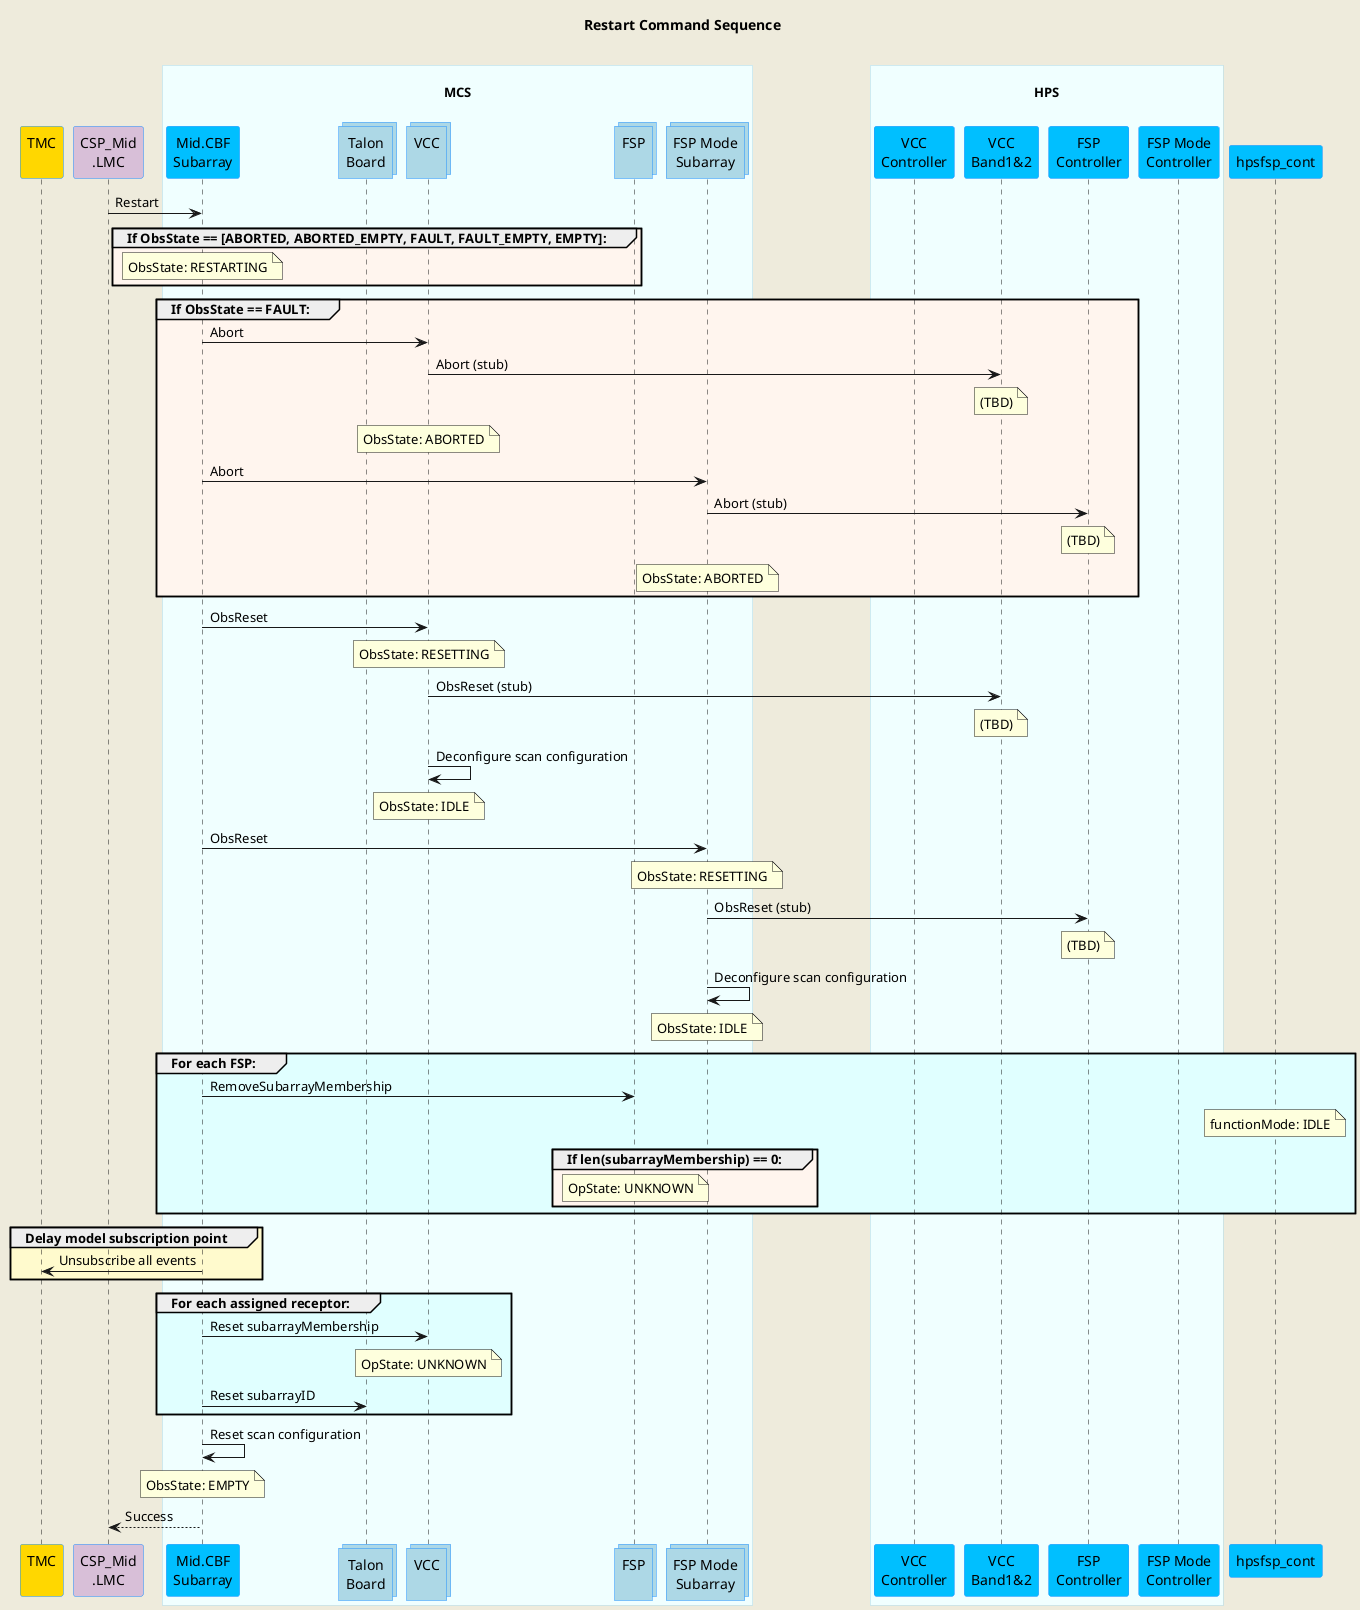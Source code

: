 @startuml
'https://plantuml.com/sequence-diagram

skinparam backgroundColor #EEEBDC
skinparam sequence {
  ParticipantBorderColor DodgerBlue
  ParticipantBackgroundColor DeepSkyBlue
  ActorBorderColor DarkGreen
  ActorBackgroundColor Green
  BoxBorderColor LightBlue
  BoxBackgroundColor #F0FFFF
}
skinparam collections {
  BackGroundColor LightBlue
  BorderColor DodgerBlue
}
skinparam database {
  BackgroundColor LightGreen
  BorderColor DarkGreen
}

title Restart Command Sequence\n

participant "TMC\n" as tmc #Gold
participant "CSP_Mid\n.LMC" as lmc #Thistle
box "\nMCS\n"
  participant "Mid.CBF\nSubarray" as subarray
  collections "Talon\nBoard" as talonboard
  collections "VCC\n" as vcc
  collections "FSP\n" as fsp
  collections "FSP Mode\nSubarray" as fspsubarray
  
end box
box "\nHPS\n"
  participant "VCC\nController" as hpsvcc
  participant "VCC\nBand1&2" as hpsvccband
  participant "FSP\nController" as hpsfsp
  participant "FSP Mode\nController" as hpsfsp_mode
end box

lmc         ->  subarray      : Restart

group #SeaShell If ObsState == [ABORTED, ABORTED_EMPTY, FAULT, FAULT_EMPTY, EMPTY]:
  note over subarray           : ObsState: RESTARTING
end group

group #SeaShell If ObsState == FAULT:
  subarray    ->  vcc           : Abort
  vcc         ->  hpsvccband    : Abort (stub)
  note over hpsvccband          : (TBD)
  note over vcc                 : ObsState: ABORTED
  subarray    ->  fspsubarray   : Abort
  fspsubarray ->  hpsfsp        : Abort (stub)
  note over hpsfsp              : (TBD)
  note over fspsubarray         : ObsState: ABORTED
end group

subarray    ->  vcc           : ObsReset
note over vcc                 : ObsState: RESETTING
vcc         ->  hpsvccband    : ObsReset (stub)
note over hpsvccband          : (TBD)
vcc         ->  vcc           : Deconfigure scan configuration 
note over vcc                 : ObsState: IDLE

subarray    ->  fspsubarray   : ObsReset
note over fspsubarray         : ObsState: RESETTING
fspsubarray ->  hpsfsp        : ObsReset (stub)
note over hpsfsp              : (TBD)
fspsubarray ->  fspsubarray   : Deconfigure scan configuration
note over fspsubarray         : ObsState: IDLE

group #LightCyan For each FSP:
    subarray    -> fsp        : RemoveSubarrayMembership
    note over hpsfsp_cont     : functionMode: IDLE
    group #SeaShell If len(subarrayMembership) == 0:
      note over fsp           : OpState: UNKNOWN
    end group
end group

group #LemonChiffon Delay model subscription point
    subarray    -> tmc        : Unsubscribe all events
end group

group #LightCyan For each assigned receptor:
  subarray    ->  vcc         : Reset subarrayMembership
  note over vcc               : OpState: UNKNOWN
  subarray    ->  talonboard  : Reset subarrayID
end group

subarray      -> subarray     : Reset scan configuration

note over subarray            : ObsState: EMPTY
lmc         <--  subarray     : Success


@enduml